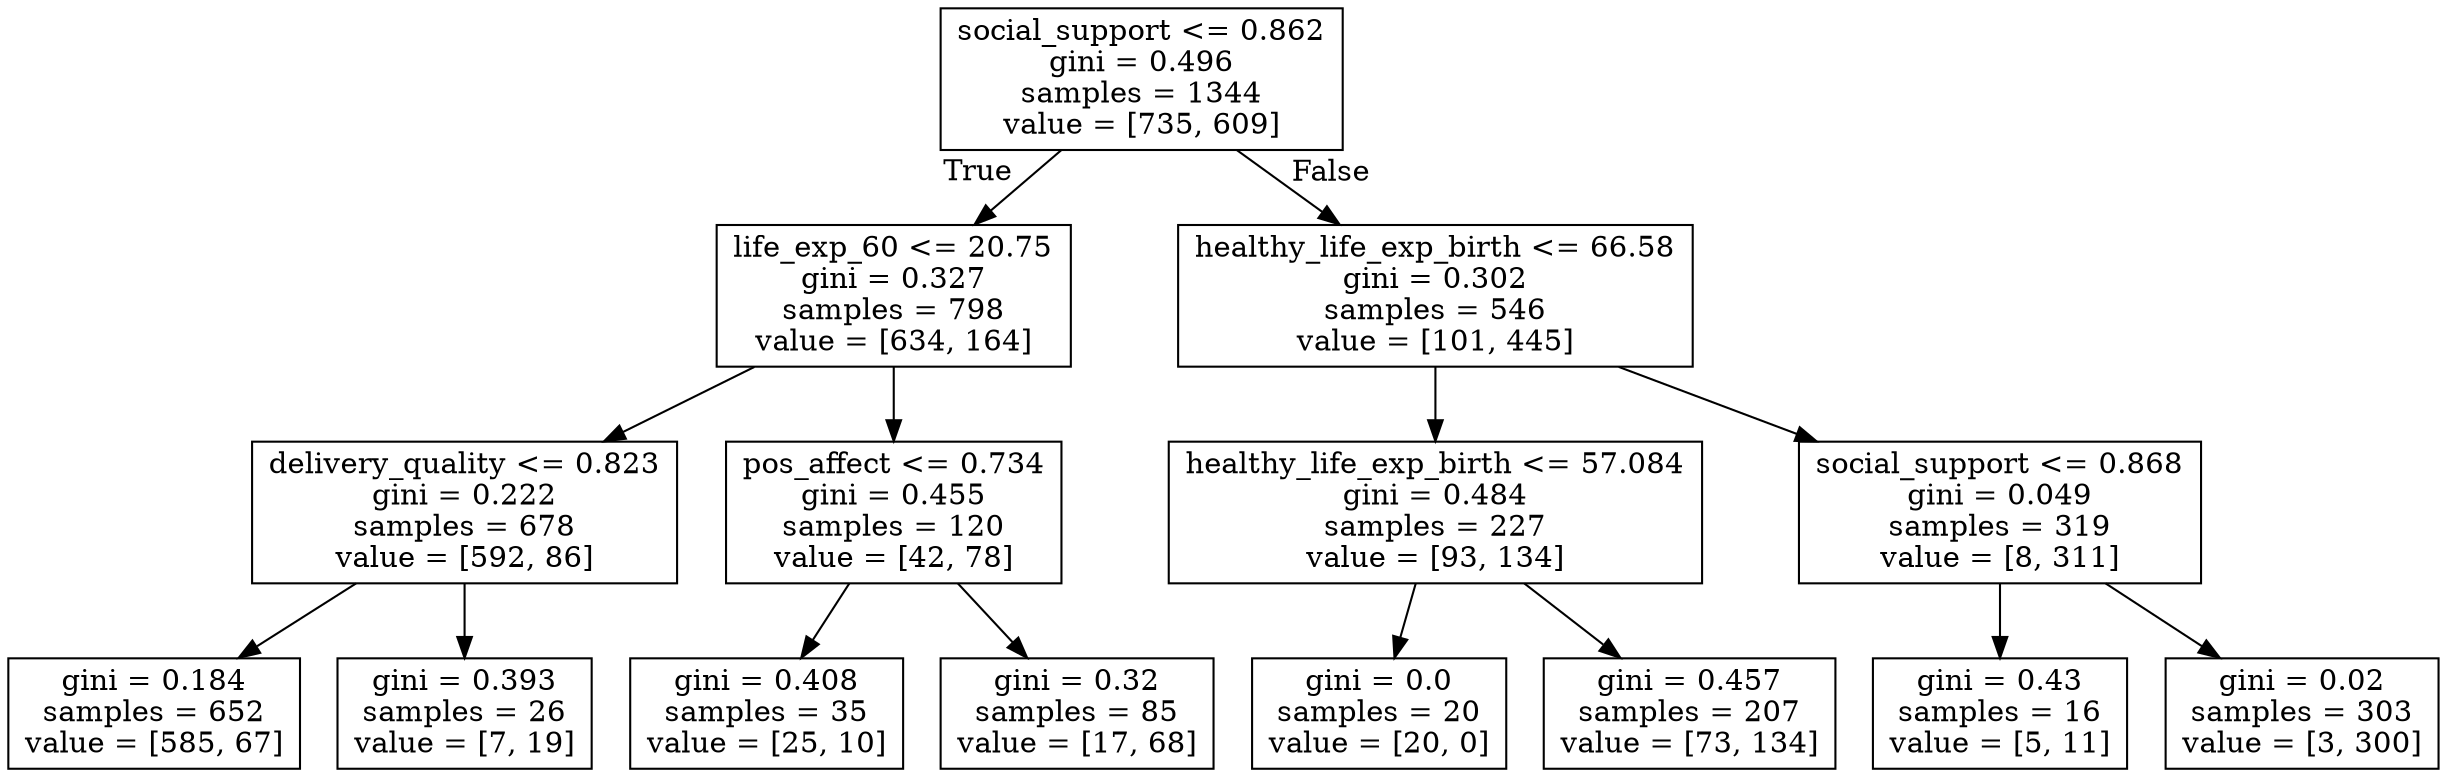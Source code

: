 digraph Tree {
node [shape=box] ;
0 [label="social_support <= 0.862\ngini = 0.496\nsamples = 1344\nvalue = [735, 609]"] ;
1 [label="life_exp_60 <= 20.75\ngini = 0.327\nsamples = 798\nvalue = [634, 164]"] ;
0 -> 1 [labeldistance=2.5, labelangle=45, headlabel="True"] ;
2 [label="delivery_quality <= 0.823\ngini = 0.222\nsamples = 678\nvalue = [592, 86]"] ;
1 -> 2 ;
3 [label="gini = 0.184\nsamples = 652\nvalue = [585, 67]"] ;
2 -> 3 ;
4 [label="gini = 0.393\nsamples = 26\nvalue = [7, 19]"] ;
2 -> 4 ;
5 [label="pos_affect <= 0.734\ngini = 0.455\nsamples = 120\nvalue = [42, 78]"] ;
1 -> 5 ;
6 [label="gini = 0.408\nsamples = 35\nvalue = [25, 10]"] ;
5 -> 6 ;
7 [label="gini = 0.32\nsamples = 85\nvalue = [17, 68]"] ;
5 -> 7 ;
8 [label="healthy_life_exp_birth <= 66.58\ngini = 0.302\nsamples = 546\nvalue = [101, 445]"] ;
0 -> 8 [labeldistance=2.5, labelangle=-45, headlabel="False"] ;
9 [label="healthy_life_exp_birth <= 57.084\ngini = 0.484\nsamples = 227\nvalue = [93, 134]"] ;
8 -> 9 ;
10 [label="gini = 0.0\nsamples = 20\nvalue = [20, 0]"] ;
9 -> 10 ;
11 [label="gini = 0.457\nsamples = 207\nvalue = [73, 134]"] ;
9 -> 11 ;
12 [label="social_support <= 0.868\ngini = 0.049\nsamples = 319\nvalue = [8, 311]"] ;
8 -> 12 ;
13 [label="gini = 0.43\nsamples = 16\nvalue = [5, 11]"] ;
12 -> 13 ;
14 [label="gini = 0.02\nsamples = 303\nvalue = [3, 300]"] ;
12 -> 14 ;
}